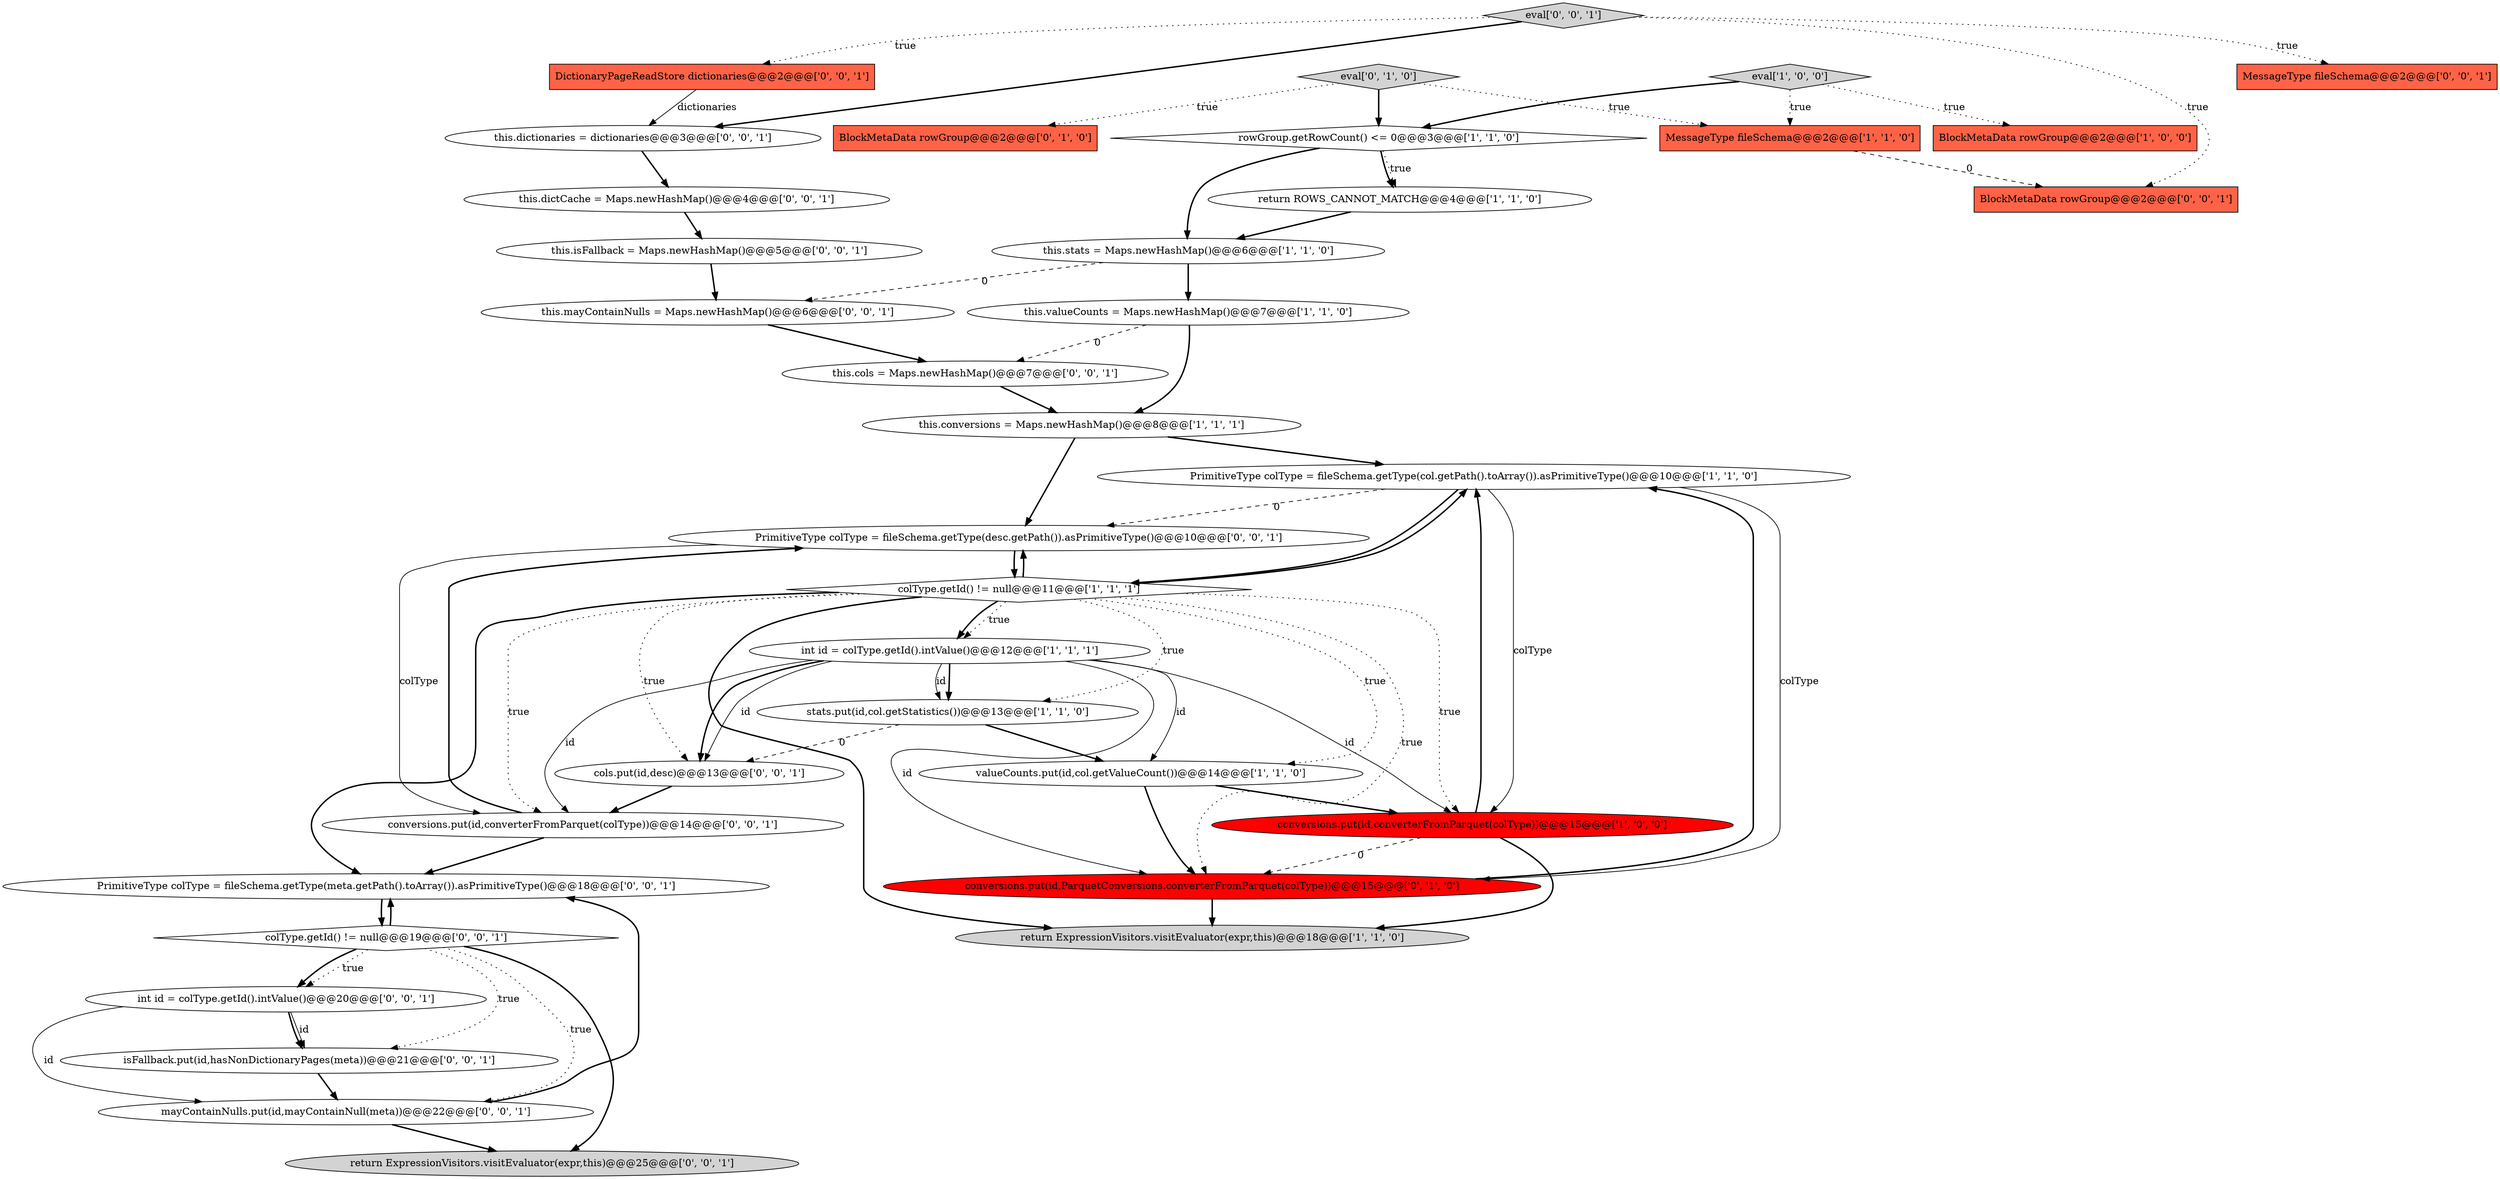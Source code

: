 digraph {
20 [style = filled, label = "this.mayContainNulls = Maps.newHashMap()@@@6@@@['0', '0', '1']", fillcolor = white, shape = ellipse image = "AAA0AAABBB3BBB"];
2 [style = filled, label = "rowGroup.getRowCount() <= 0@@@3@@@['1', '1', '0']", fillcolor = white, shape = diamond image = "AAA0AAABBB1BBB"];
10 [style = filled, label = "valueCounts.put(id,col.getValueCount())@@@14@@@['1', '1', '0']", fillcolor = white, shape = ellipse image = "AAA0AAABBB1BBB"];
14 [style = filled, label = "eval['1', '0', '0']", fillcolor = lightgray, shape = diamond image = "AAA0AAABBB1BBB"];
3 [style = filled, label = "int id = colType.getId().intValue()@@@12@@@['1', '1', '1']", fillcolor = white, shape = ellipse image = "AAA0AAABBB1BBB"];
6 [style = filled, label = "PrimitiveType colType = fileSchema.getType(col.getPath().toArray()).asPrimitiveType()@@@10@@@['1', '1', '0']", fillcolor = white, shape = ellipse image = "AAA0AAABBB1BBB"];
18 [style = filled, label = "colType.getId() != null@@@19@@@['0', '0', '1']", fillcolor = white, shape = diamond image = "AAA0AAABBB3BBB"];
0 [style = filled, label = "stats.put(id,col.getStatistics())@@@13@@@['1', '1', '0']", fillcolor = white, shape = ellipse image = "AAA0AAABBB1BBB"];
32 [style = filled, label = "DictionaryPageReadStore dictionaries@@@2@@@['0', '0', '1']", fillcolor = tomato, shape = box image = "AAA0AAABBB3BBB"];
19 [style = filled, label = "mayContainNulls.put(id,mayContainNull(meta))@@@22@@@['0', '0', '1']", fillcolor = white, shape = ellipse image = "AAA0AAABBB3BBB"];
30 [style = filled, label = "PrimitiveType colType = fileSchema.getType(meta.getPath().toArray()).asPrimitiveType()@@@18@@@['0', '0', '1']", fillcolor = white, shape = ellipse image = "AAA0AAABBB3BBB"];
4 [style = filled, label = "BlockMetaData rowGroup@@@2@@@['1', '0', '0']", fillcolor = tomato, shape = box image = "AAA0AAABBB1BBB"];
9 [style = filled, label = "MessageType fileSchema@@@2@@@['1', '1', '0']", fillcolor = tomato, shape = box image = "AAA0AAABBB1BBB"];
26 [style = filled, label = "this.isFallback = Maps.newHashMap()@@@5@@@['0', '0', '1']", fillcolor = white, shape = ellipse image = "AAA0AAABBB3BBB"];
29 [style = filled, label = "cols.put(id,desc)@@@13@@@['0', '0', '1']", fillcolor = white, shape = ellipse image = "AAA0AAABBB3BBB"];
7 [style = filled, label = "this.valueCounts = Maps.newHashMap()@@@7@@@['1', '1', '0']", fillcolor = white, shape = ellipse image = "AAA0AAABBB1BBB"];
23 [style = filled, label = "isFallback.put(id,hasNonDictionaryPages(meta))@@@21@@@['0', '0', '1']", fillcolor = white, shape = ellipse image = "AAA0AAABBB3BBB"];
27 [style = filled, label = "PrimitiveType colType = fileSchema.getType(desc.getPath()).asPrimitiveType()@@@10@@@['0', '0', '1']", fillcolor = white, shape = ellipse image = "AAA0AAABBB3BBB"];
15 [style = filled, label = "BlockMetaData rowGroup@@@2@@@['0', '1', '0']", fillcolor = tomato, shape = box image = "AAA0AAABBB2BBB"];
12 [style = filled, label = "conversions.put(id,converterFromParquet(colType))@@@15@@@['1', '0', '0']", fillcolor = red, shape = ellipse image = "AAA1AAABBB1BBB"];
25 [style = filled, label = "conversions.put(id,converterFromParquet(colType))@@@14@@@['0', '0', '1']", fillcolor = white, shape = ellipse image = "AAA0AAABBB3BBB"];
21 [style = filled, label = "int id = colType.getId().intValue()@@@20@@@['0', '0', '1']", fillcolor = white, shape = ellipse image = "AAA0AAABBB3BBB"];
8 [style = filled, label = "return ExpressionVisitors.visitEvaluator(expr,this)@@@18@@@['1', '1', '0']", fillcolor = lightgray, shape = ellipse image = "AAA0AAABBB1BBB"];
24 [style = filled, label = "eval['0', '0', '1']", fillcolor = lightgray, shape = diamond image = "AAA0AAABBB3BBB"];
34 [style = filled, label = "BlockMetaData rowGroup@@@2@@@['0', '0', '1']", fillcolor = tomato, shape = box image = "AAA0AAABBB3BBB"];
1 [style = filled, label = "this.stats = Maps.newHashMap()@@@6@@@['1', '1', '0']", fillcolor = white, shape = ellipse image = "AAA0AAABBB1BBB"];
13 [style = filled, label = "colType.getId() != null@@@11@@@['1', '1', '1']", fillcolor = white, shape = diamond image = "AAA0AAABBB1BBB"];
35 [style = filled, label = "this.dictCache = Maps.newHashMap()@@@4@@@['0', '0', '1']", fillcolor = white, shape = ellipse image = "AAA0AAABBB3BBB"];
31 [style = filled, label = "this.dictionaries = dictionaries@@@3@@@['0', '0', '1']", fillcolor = white, shape = ellipse image = "AAA0AAABBB3BBB"];
33 [style = filled, label = "this.cols = Maps.newHashMap()@@@7@@@['0', '0', '1']", fillcolor = white, shape = ellipse image = "AAA0AAABBB3BBB"];
16 [style = filled, label = "conversions.put(id,ParquetConversions.converterFromParquet(colType))@@@15@@@['0', '1', '0']", fillcolor = red, shape = ellipse image = "AAA1AAABBB2BBB"];
22 [style = filled, label = "return ExpressionVisitors.visitEvaluator(expr,this)@@@25@@@['0', '0', '1']", fillcolor = lightgray, shape = ellipse image = "AAA0AAABBB3BBB"];
28 [style = filled, label = "MessageType fileSchema@@@2@@@['0', '0', '1']", fillcolor = tomato, shape = box image = "AAA0AAABBB3BBB"];
11 [style = filled, label = "return ROWS_CANNOT_MATCH@@@4@@@['1', '1', '0']", fillcolor = white, shape = ellipse image = "AAA0AAABBB1BBB"];
5 [style = filled, label = "this.conversions = Maps.newHashMap()@@@8@@@['1', '1', '1']", fillcolor = white, shape = ellipse image = "AAA0AAABBB1BBB"];
17 [style = filled, label = "eval['0', '1', '0']", fillcolor = lightgray, shape = diamond image = "AAA0AAABBB2BBB"];
27->13 [style = bold, label=""];
13->16 [style = dotted, label="true"];
3->16 [style = solid, label="id"];
27->25 [style = solid, label="colType"];
24->32 [style = dotted, label="true"];
13->3 [style = dotted, label="true"];
13->12 [style = dotted, label="true"];
16->8 [style = bold, label=""];
13->25 [style = dotted, label="true"];
11->1 [style = bold, label=""];
12->16 [style = dashed, label="0"];
2->1 [style = bold, label=""];
25->30 [style = bold, label=""];
16->6 [style = bold, label=""];
18->19 [style = dotted, label="true"];
18->21 [style = dotted, label="true"];
6->12 [style = solid, label="colType"];
21->19 [style = solid, label="id"];
18->30 [style = bold, label=""];
29->25 [style = bold, label=""];
3->10 [style = solid, label="id"];
13->30 [style = bold, label=""];
33->5 [style = bold, label=""];
13->10 [style = dotted, label="true"];
24->28 [style = dotted, label="true"];
12->6 [style = bold, label=""];
1->7 [style = bold, label=""];
30->18 [style = bold, label=""];
32->31 [style = solid, label="dictionaries"];
3->0 [style = bold, label=""];
20->33 [style = bold, label=""];
9->34 [style = dashed, label="0"];
2->11 [style = dotted, label="true"];
3->25 [style = solid, label="id"];
1->20 [style = dashed, label="0"];
25->27 [style = bold, label=""];
7->5 [style = bold, label=""];
0->10 [style = bold, label=""];
13->27 [style = bold, label=""];
17->15 [style = dotted, label="true"];
18->22 [style = bold, label=""];
3->29 [style = solid, label="id"];
5->6 [style = bold, label=""];
13->3 [style = bold, label=""];
10->16 [style = bold, label=""];
17->2 [style = bold, label=""];
31->35 [style = bold, label=""];
13->0 [style = dotted, label="true"];
10->12 [style = bold, label=""];
12->8 [style = bold, label=""];
13->29 [style = dotted, label="true"];
19->30 [style = bold, label=""];
6->13 [style = bold, label=""];
24->34 [style = dotted, label="true"];
17->9 [style = dotted, label="true"];
23->19 [style = bold, label=""];
6->27 [style = dashed, label="0"];
0->29 [style = dashed, label="0"];
3->12 [style = solid, label="id"];
6->16 [style = solid, label="colType"];
3->0 [style = solid, label="id"];
14->2 [style = bold, label=""];
14->9 [style = dotted, label="true"];
5->27 [style = bold, label=""];
18->21 [style = bold, label=""];
13->6 [style = bold, label=""];
13->8 [style = bold, label=""];
7->33 [style = dashed, label="0"];
14->4 [style = dotted, label="true"];
19->22 [style = bold, label=""];
35->26 [style = bold, label=""];
2->11 [style = bold, label=""];
3->29 [style = bold, label=""];
26->20 [style = bold, label=""];
21->23 [style = solid, label="id"];
24->31 [style = bold, label=""];
21->23 [style = bold, label=""];
18->23 [style = dotted, label="true"];
}
